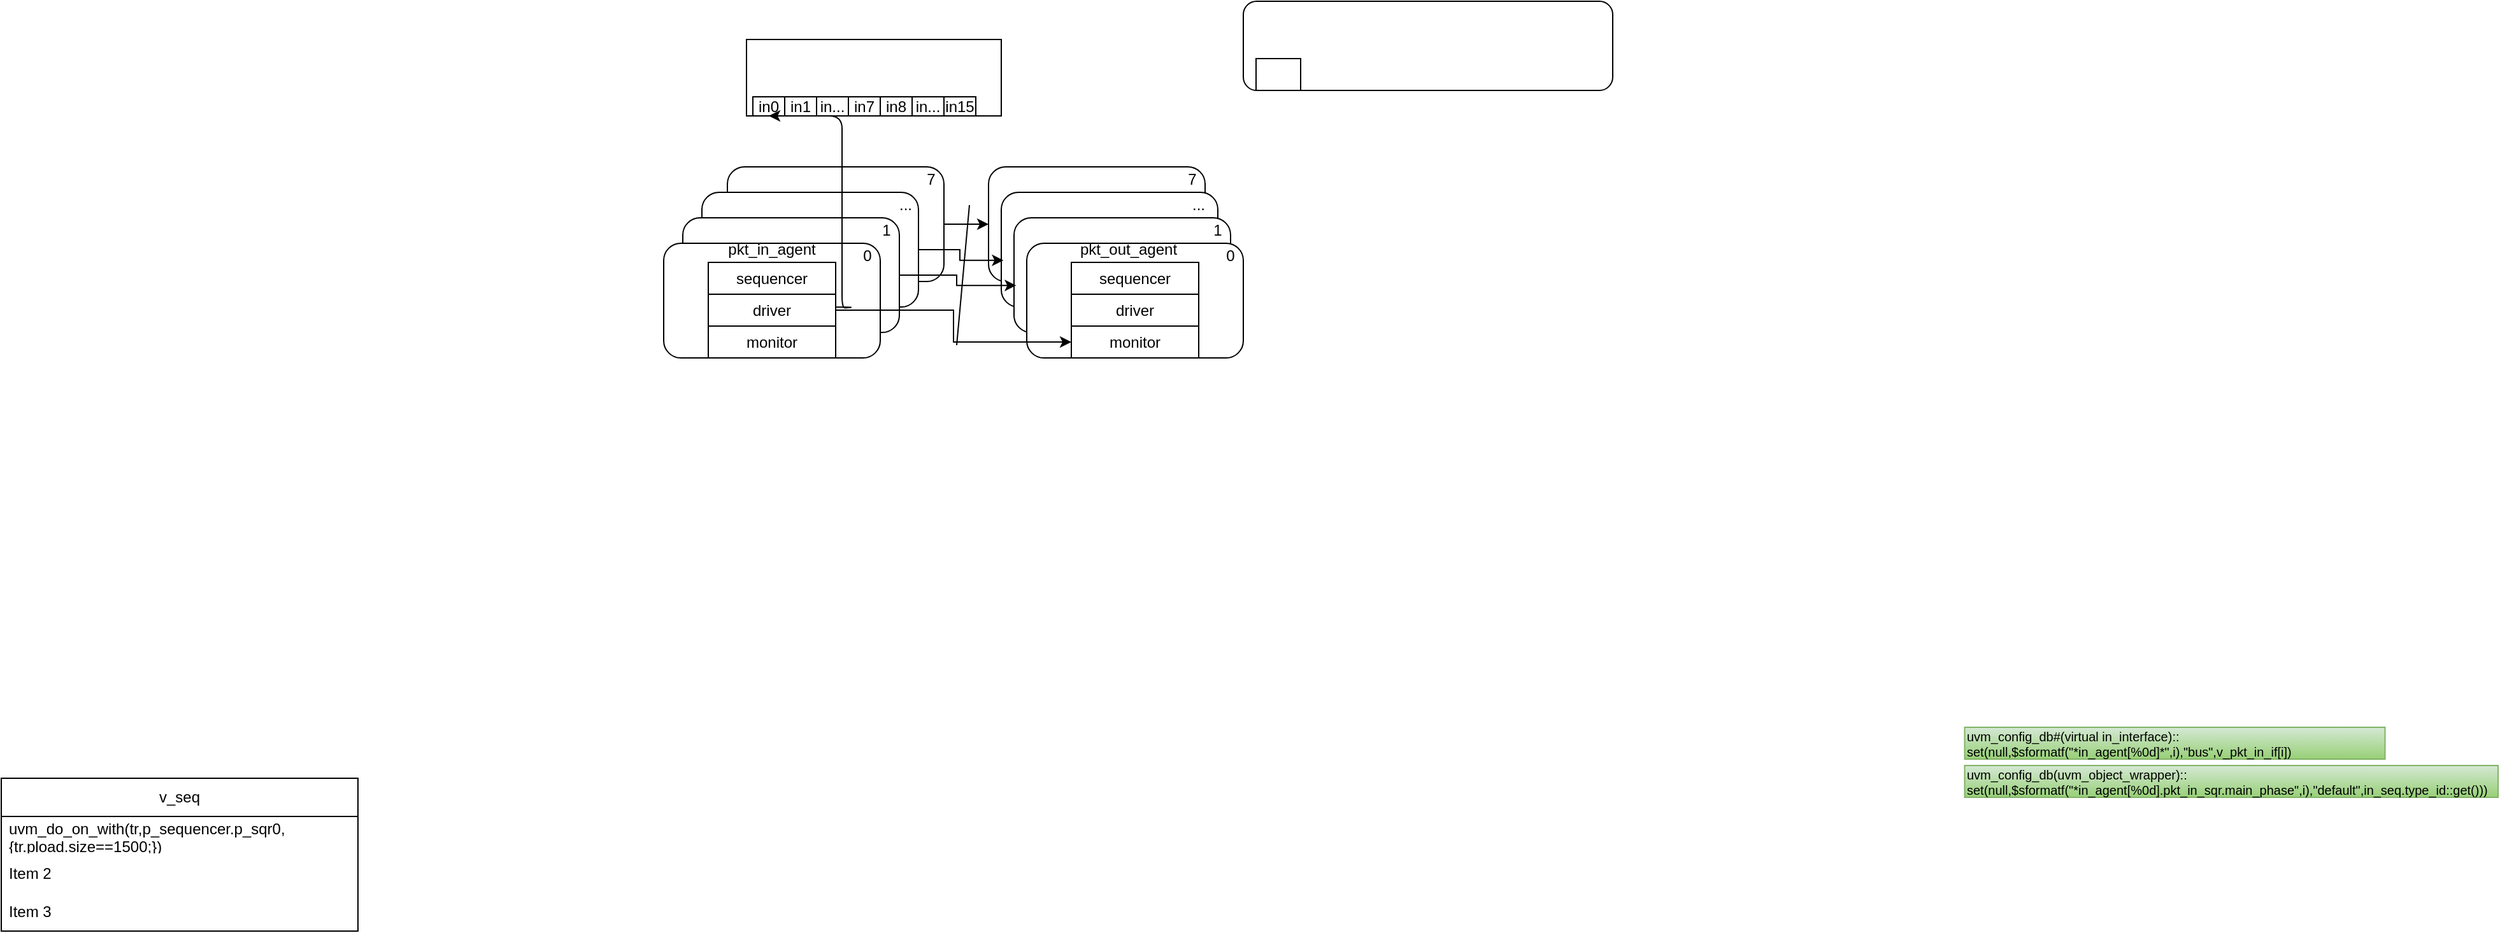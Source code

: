 <mxfile version="24.7.12">
  <diagram name="第 1 页" id="3ZrwvZHrU5Ba2tCY0ZcI">
    <mxGraphModel dx="2284" dy="738" grid="1" gridSize="10" guides="1" tooltips="1" connect="1" arrows="1" fold="1" page="1" pageScale="1" pageWidth="850" pageHeight="1100" math="0" shadow="0">
      <root>
        <mxCell id="0" />
        <mxCell id="1" parent="0" />
        <mxCell id="yc5rzmRTZM-okWwn5aL6-2" value="" style="rounded=0;whiteSpace=wrap;html=1;" parent="1" vertex="1">
          <mxGeometry x="235" y="360" width="200" height="60" as="geometry" />
        </mxCell>
        <mxCell id="2JgYoR6fZCW2vwC8fpxU-2" value="" style="rounded=0;whiteSpace=wrap;html=1;" parent="1" vertex="1">
          <mxGeometry x="210" y="535" width="120" height="60" as="geometry" />
        </mxCell>
        <mxCell id="0FDYcAzQvtIyHLi3J1cN-8" style="edgeStyle=orthogonalEdgeStyle;rounded=0;orthogonalLoop=1;jettySize=auto;html=1;entryX=0;entryY=0.5;entryDx=0;entryDy=0;" parent="1" source="2JgYoR6fZCW2vwC8fpxU-6" target="2JgYoR6fZCW2vwC8fpxU-12" edge="1">
          <mxGeometry relative="1" as="geometry" />
        </mxCell>
        <mxCell id="2JgYoR6fZCW2vwC8fpxU-6" value="" style="rounded=1;whiteSpace=wrap;html=1;" parent="1" vertex="1">
          <mxGeometry x="220" y="460" width="170" height="90" as="geometry" />
        </mxCell>
        <mxCell id="2JgYoR6fZCW2vwC8fpxU-7" value="" style="rounded=1;whiteSpace=wrap;html=1;" parent="1" vertex="1">
          <mxGeometry x="200" y="480" width="170" height="90" as="geometry" />
        </mxCell>
        <mxCell id="2JgYoR6fZCW2vwC8fpxU-5" value="" style="rounded=1;whiteSpace=wrap;html=1;" parent="1" vertex="1">
          <mxGeometry x="185" y="500" width="170" height="90" as="geometry" />
        </mxCell>
        <mxCell id="2JgYoR6fZCW2vwC8fpxU-12" value="" style="rounded=1;whiteSpace=wrap;html=1;" parent="1" vertex="1">
          <mxGeometry x="425" y="460" width="170" height="90" as="geometry" />
        </mxCell>
        <mxCell id="2JgYoR6fZCW2vwC8fpxU-8" value="" style="rounded=1;whiteSpace=wrap;html=1;" parent="1" vertex="1">
          <mxGeometry x="170" y="520" width="170" height="90" as="geometry" />
        </mxCell>
        <mxCell id="2JgYoR6fZCW2vwC8fpxU-13" value="" style="rounded=1;whiteSpace=wrap;html=1;" parent="1" vertex="1">
          <mxGeometry x="435" y="480" width="170" height="90" as="geometry" />
        </mxCell>
        <mxCell id="2JgYoR6fZCW2vwC8fpxU-14" value="" style="rounded=1;whiteSpace=wrap;html=1;" parent="1" vertex="1">
          <mxGeometry x="445" y="500" width="170" height="90" as="geometry" />
        </mxCell>
        <mxCell id="2JgYoR6fZCW2vwC8fpxU-15" value="" style="rounded=1;whiteSpace=wrap;html=1;" parent="1" vertex="1">
          <mxGeometry x="455" y="520" width="170" height="90" as="geometry" />
        </mxCell>
        <mxCell id="0FDYcAzQvtIyHLi3J1cN-5" style="edgeStyle=orthogonalEdgeStyle;rounded=0;orthogonalLoop=1;jettySize=auto;html=1;entryX=0;entryY=0.5;entryDx=0;entryDy=0;" parent="1" source="yc5rzmRTZM-okWwn5aL6-3" target="0FDYcAzQvtIyHLi3J1cN-2" edge="1">
          <mxGeometry relative="1" as="geometry" />
        </mxCell>
        <mxCell id="yc5rzmRTZM-okWwn5aL6-3" value="driver" style="rounded=0;whiteSpace=wrap;html=1;" parent="1" vertex="1">
          <mxGeometry x="205" y="560" width="100" height="25" as="geometry" />
        </mxCell>
        <mxCell id="2JgYoR6fZCW2vwC8fpxU-16" value="monitor" style="rounded=0;whiteSpace=wrap;html=1;" parent="1" vertex="1">
          <mxGeometry x="205" y="585" width="100" height="25" as="geometry" />
        </mxCell>
        <mxCell id="2JgYoR6fZCW2vwC8fpxU-17" value="sequencer" style="rounded=0;whiteSpace=wrap;html=1;" parent="1" vertex="1">
          <mxGeometry x="205" y="535" width="100" height="25" as="geometry" />
        </mxCell>
        <mxCell id="2JgYoR6fZCW2vwC8fpxU-18" value="pkt_in_agent" style="text;html=1;align=center;verticalAlign=middle;whiteSpace=wrap;rounded=0;" parent="1" vertex="1">
          <mxGeometry x="225" y="510" width="60" height="30" as="geometry" />
        </mxCell>
        <mxCell id="2JgYoR6fZCW2vwC8fpxU-19" value="0" style="text;html=1;align=center;verticalAlign=middle;whiteSpace=wrap;rounded=0;" parent="1" vertex="1">
          <mxGeometry x="320" y="520" width="20" height="20" as="geometry" />
        </mxCell>
        <mxCell id="2JgYoR6fZCW2vwC8fpxU-20" value="1" style="text;html=1;align=center;verticalAlign=middle;whiteSpace=wrap;rounded=0;" parent="1" vertex="1">
          <mxGeometry x="335" y="500" width="20" height="20" as="geometry" />
        </mxCell>
        <mxCell id="2JgYoR6fZCW2vwC8fpxU-21" value="..." style="text;html=1;align=center;verticalAlign=middle;whiteSpace=wrap;rounded=0;" parent="1" vertex="1">
          <mxGeometry x="350" y="480" width="20" height="20" as="geometry" />
        </mxCell>
        <mxCell id="2JgYoR6fZCW2vwC8fpxU-22" value="7" style="text;html=1;align=center;verticalAlign=middle;whiteSpace=wrap;rounded=0;" parent="1" vertex="1">
          <mxGeometry x="370" y="460" width="20" height="20" as="geometry" />
        </mxCell>
        <mxCell id="2JgYoR6fZCW2vwC8fpxU-23" value="0" style="text;html=1;align=center;verticalAlign=middle;whiteSpace=wrap;rounded=0;" parent="1" vertex="1">
          <mxGeometry x="605" y="520" width="20" height="20" as="geometry" />
        </mxCell>
        <mxCell id="2JgYoR6fZCW2vwC8fpxU-24" value="1" style="text;html=1;align=center;verticalAlign=middle;whiteSpace=wrap;rounded=0;" parent="1" vertex="1">
          <mxGeometry x="595" y="500" width="20" height="20" as="geometry" />
        </mxCell>
        <mxCell id="2JgYoR6fZCW2vwC8fpxU-25" value="..." style="text;html=1;align=center;verticalAlign=middle;whiteSpace=wrap;rounded=0;" parent="1" vertex="1">
          <mxGeometry x="580" y="480" width="20" height="20" as="geometry" />
        </mxCell>
        <mxCell id="2JgYoR6fZCW2vwC8fpxU-26" value="7" style="text;html=1;align=center;verticalAlign=middle;whiteSpace=wrap;rounded=0;" parent="1" vertex="1">
          <mxGeometry x="575" y="460" width="20" height="20" as="geometry" />
        </mxCell>
        <mxCell id="2JgYoR6fZCW2vwC8fpxU-27" value="pkt_out_agent" style="text;html=1;align=center;verticalAlign=middle;whiteSpace=wrap;rounded=0;" parent="1" vertex="1">
          <mxGeometry x="505" y="510" width="60" height="30" as="geometry" />
        </mxCell>
        <mxCell id="0FDYcAzQvtIyHLi3J1cN-1" value="driver" style="rounded=0;whiteSpace=wrap;html=1;" parent="1" vertex="1">
          <mxGeometry x="490" y="560" width="100" height="25" as="geometry" />
        </mxCell>
        <mxCell id="0FDYcAzQvtIyHLi3J1cN-2" value="monitor" style="rounded=0;whiteSpace=wrap;html=1;" parent="1" vertex="1">
          <mxGeometry x="490" y="585" width="100" height="25" as="geometry" />
        </mxCell>
        <mxCell id="0FDYcAzQvtIyHLi3J1cN-3" value="sequencer" style="rounded=0;whiteSpace=wrap;html=1;" parent="1" vertex="1">
          <mxGeometry x="490" y="535" width="100" height="25" as="geometry" />
        </mxCell>
        <mxCell id="0FDYcAzQvtIyHLi3J1cN-4" value="" style="rounded=1;whiteSpace=wrap;html=1;" parent="1" vertex="1">
          <mxGeometry x="625" y="330" width="290" height="70" as="geometry" />
        </mxCell>
        <mxCell id="yc5rzmRTZM-okWwn5aL6-1" value="" style="rounded=0;whiteSpace=wrap;html=1;" parent="1" vertex="1">
          <mxGeometry x="635" y="375" width="35" height="25" as="geometry" />
        </mxCell>
        <mxCell id="0FDYcAzQvtIyHLi3J1cN-6" style="edgeStyle=orthogonalEdgeStyle;rounded=0;orthogonalLoop=1;jettySize=auto;html=1;exitX=1;exitY=0.5;exitDx=0;exitDy=0;entryX=0.01;entryY=0.59;entryDx=0;entryDy=0;entryPerimeter=0;" parent="1" source="2JgYoR6fZCW2vwC8fpxU-5" target="2JgYoR6fZCW2vwC8fpxU-14" edge="1">
          <mxGeometry relative="1" as="geometry" />
        </mxCell>
        <mxCell id="0FDYcAzQvtIyHLi3J1cN-7" style="edgeStyle=orthogonalEdgeStyle;rounded=0;orthogonalLoop=1;jettySize=auto;html=1;exitX=1;exitY=0.5;exitDx=0;exitDy=0;entryX=0.01;entryY=0.593;entryDx=0;entryDy=0;entryPerimeter=0;" parent="1" source="2JgYoR6fZCW2vwC8fpxU-7" target="2JgYoR6fZCW2vwC8fpxU-13" edge="1">
          <mxGeometry relative="1" as="geometry" />
        </mxCell>
        <mxCell id="0FDYcAzQvtIyHLi3J1cN-9" value="" style="endArrow=none;html=1;rounded=0;" parent="1" edge="1">
          <mxGeometry width="50" height="50" relative="1" as="geometry">
            <mxPoint x="400" y="600" as="sourcePoint" />
            <mxPoint x="410" y="490" as="targetPoint" />
          </mxGeometry>
        </mxCell>
        <mxCell id="0FDYcAzQvtIyHLi3J1cN-10" value="in0" style="rounded=0;whiteSpace=wrap;html=1;" parent="1" vertex="1">
          <mxGeometry x="240" y="405" width="25" height="15" as="geometry" />
        </mxCell>
        <mxCell id="0FDYcAzQvtIyHLi3J1cN-11" value="in1" style="rounded=0;whiteSpace=wrap;html=1;" parent="1" vertex="1">
          <mxGeometry x="265" y="405" width="25" height="15" as="geometry" />
        </mxCell>
        <mxCell id="0FDYcAzQvtIyHLi3J1cN-12" value="in..." style="rounded=0;whiteSpace=wrap;html=1;" parent="1" vertex="1">
          <mxGeometry x="290" y="405" width="25" height="15" as="geometry" />
        </mxCell>
        <mxCell id="0FDYcAzQvtIyHLi3J1cN-13" value="in7" style="rounded=0;whiteSpace=wrap;html=1;" parent="1" vertex="1">
          <mxGeometry x="315" y="405" width="25" height="15" as="geometry" />
        </mxCell>
        <mxCell id="0FDYcAzQvtIyHLi3J1cN-14" value="in8" style="rounded=0;whiteSpace=wrap;html=1;" parent="1" vertex="1">
          <mxGeometry x="340" y="405" width="25" height="15" as="geometry" />
        </mxCell>
        <mxCell id="0FDYcAzQvtIyHLi3J1cN-15" value="in..." style="rounded=0;whiteSpace=wrap;html=1;" parent="1" vertex="1">
          <mxGeometry x="365" y="405" width="25" height="15" as="geometry" />
        </mxCell>
        <mxCell id="0FDYcAzQvtIyHLi3J1cN-16" value="in15" style="rounded=0;whiteSpace=wrap;html=1;" parent="1" vertex="1">
          <mxGeometry x="390" y="405" width="25" height="15" as="geometry" />
        </mxCell>
        <mxCell id="0FDYcAzQvtIyHLi3J1cN-17" value="" style="endArrow=classic;html=1;rounded=1;entryX=0.5;entryY=1;entryDx=0;entryDy=0;edgeStyle=orthogonalEdgeStyle;exitX=1.003;exitY=0.405;exitDx=0;exitDy=0;exitPerimeter=0;" parent="1" source="yc5rzmRTZM-okWwn5aL6-3" target="0FDYcAzQvtIyHLi3J1cN-10" edge="1">
          <mxGeometry width="50" height="50" relative="1" as="geometry">
            <mxPoint x="320" y="570" as="sourcePoint" />
            <mxPoint x="440" y="440" as="targetPoint" />
            <Array as="points">
              <mxPoint x="320" y="570" />
              <mxPoint x="310" y="571" />
              <mxPoint x="310" y="420" />
            </Array>
          </mxGeometry>
        </mxCell>
        <mxCell id="rSQf4wkpr2GOWMnako5n-180" value="v_seq" style="swimlane;fontStyle=0;childLayout=stackLayout;horizontal=1;startSize=30;horizontalStack=0;resizeParent=1;resizeParentMax=0;resizeLast=0;collapsible=1;marginBottom=0;whiteSpace=wrap;html=1;fillStyle=auto;fillColor=default;" vertex="1" parent="1">
          <mxGeometry x="-350" y="940" width="280" height="120" as="geometry" />
        </mxCell>
        <mxCell id="rSQf4wkpr2GOWMnako5n-181" value="uvm_do_on_with(tr,p_sequencer.p_sqr0,{tr.pload.size==1500;})" style="text;strokeColor=none;fillColor=none;align=left;verticalAlign=middle;spacingLeft=4;spacingRight=4;overflow=hidden;points=[[0,0.5],[1,0.5]];portConstraint=eastwest;rotatable=0;whiteSpace=wrap;html=1;" vertex="1" parent="rSQf4wkpr2GOWMnako5n-180">
          <mxGeometry y="30" width="280" height="30" as="geometry" />
        </mxCell>
        <mxCell id="rSQf4wkpr2GOWMnako5n-182" value="Item 2" style="text;strokeColor=none;fillColor=none;align=left;verticalAlign=middle;spacingLeft=4;spacingRight=4;overflow=hidden;points=[[0,0.5],[1,0.5]];portConstraint=eastwest;rotatable=0;whiteSpace=wrap;html=1;" vertex="1" parent="rSQf4wkpr2GOWMnako5n-180">
          <mxGeometry y="60" width="280" height="30" as="geometry" />
        </mxCell>
        <mxCell id="rSQf4wkpr2GOWMnako5n-183" value="Item 3" style="text;strokeColor=none;fillColor=none;align=left;verticalAlign=middle;spacingLeft=4;spacingRight=4;overflow=hidden;points=[[0,0.5],[1,0.5]];portConstraint=eastwest;rotatable=0;whiteSpace=wrap;html=1;" vertex="1" parent="rSQf4wkpr2GOWMnako5n-180">
          <mxGeometry y="90" width="280" height="30" as="geometry" />
        </mxCell>
        <mxCell id="rSQf4wkpr2GOWMnako5n-363" value="uvm_config_db#(virtual in_interface)::&lt;br&gt;set(null,$sformatf(&quot;*in_agent[%0d]*&quot;,i),&quot;bus&quot;,v_pkt_in_if[i])" style="text;html=1;fillColor=#d5e8d4;align=left;verticalAlign=middle;whiteSpace=wrap;rounded=0;fontSize=10;strokeColor=#82b366;gradientColor=#97d077;" vertex="1" parent="1">
          <mxGeometry x="1191.25" y="900" width="330" height="25" as="geometry" />
        </mxCell>
        <mxCell id="rSQf4wkpr2GOWMnako5n-364" value="uvm_config_db(uvm_object_wrapper)::&lt;br&gt;set(null,$sformatf(&quot;*in_agent[%0d].pkt_in_sqr.main_phase&quot;,i),&quot;default&quot;,in_seq.type_id::get()))" style="text;html=1;fillColor=#d5e8d4;align=left;verticalAlign=middle;whiteSpace=wrap;rounded=0;fontSize=10;strokeColor=#82b366;gradientColor=#97d077;" vertex="1" parent="1">
          <mxGeometry x="1191.25" y="930" width="418.75" height="25" as="geometry" />
        </mxCell>
      </root>
    </mxGraphModel>
  </diagram>
</mxfile>
